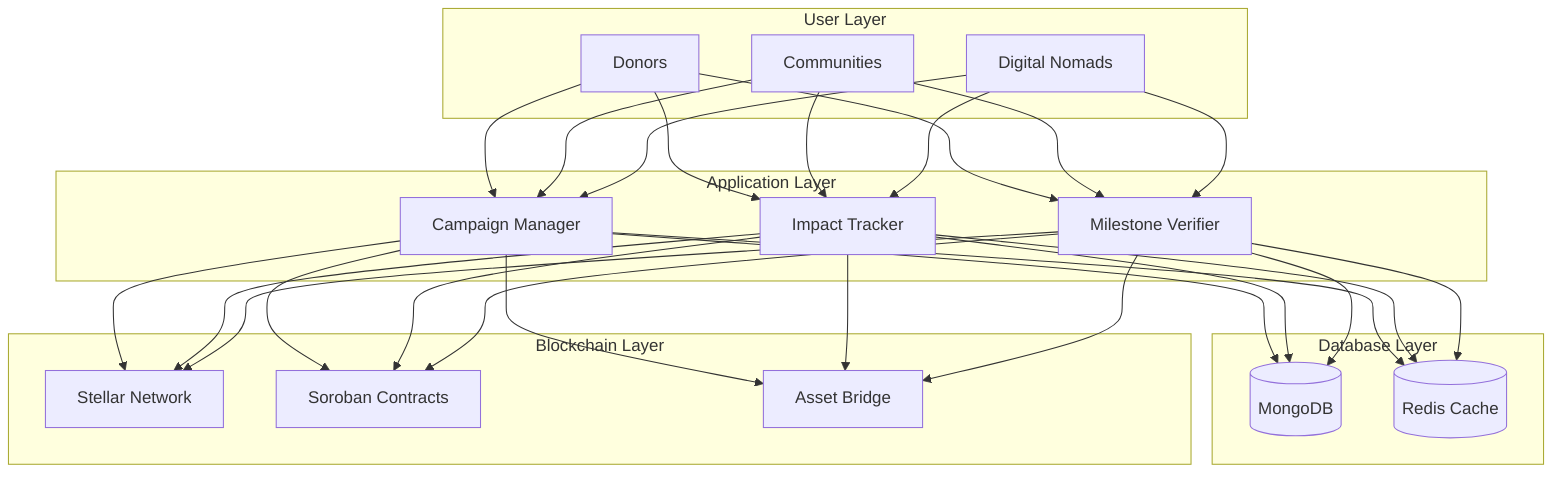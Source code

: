 graph TD
    subgraph User Layer
        A[Donors]
        B[Communities]
        C[Digital Nomads]
    end

    subgraph Application Layer
        D[Campaign Manager]
        E[Impact Tracker]
        F[Milestone Verifier]
    end

    subgraph Database Layer
        G[(MongoDB)]
        H[(Redis Cache)]
    end

    subgraph Blockchain Layer
        I[Stellar Network]
        J[Soroban Contracts]
        K[Asset Bridge]
    end

    A & B & C --> D & E & F
    D & E & F --> G & H
    D & E & F --> I & J & K